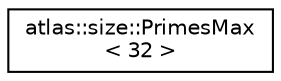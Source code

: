 digraph "Graphical Class Hierarchy"
{
  edge [fontname="Helvetica",fontsize="10",labelfontname="Helvetica",labelfontsize="10"];
  node [fontname="Helvetica",fontsize="10",shape=record];
  rankdir="LR";
  Node1 [label="atlas::size::PrimesMax\l\< 32 \>",height=0.2,width=0.4,color="black", fillcolor="white", style="filled",URL="$classatlas_1_1size_1_1PrimesMax_3_0132_01_4.html",tooltip="Position on the list of primes of the largest possible prime factor of a Weyl group of rank at most 3..."];
}

